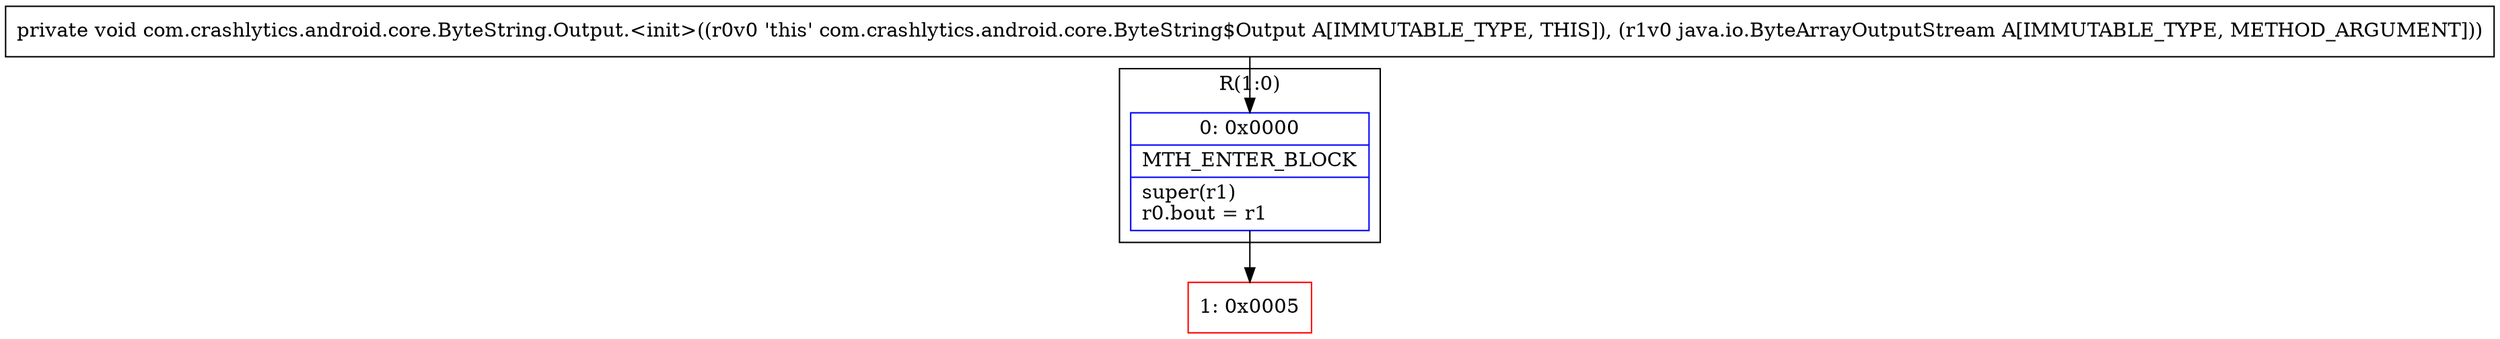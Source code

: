 digraph "CFG forcom.crashlytics.android.core.ByteString.Output.\<init\>(Ljava\/io\/ByteArrayOutputStream;)V" {
subgraph cluster_Region_2088022028 {
label = "R(1:0)";
node [shape=record,color=blue];
Node_0 [shape=record,label="{0\:\ 0x0000|MTH_ENTER_BLOCK\l|super(r1)\lr0.bout = r1\l}"];
}
Node_1 [shape=record,color=red,label="{1\:\ 0x0005}"];
MethodNode[shape=record,label="{private void com.crashlytics.android.core.ByteString.Output.\<init\>((r0v0 'this' com.crashlytics.android.core.ByteString$Output A[IMMUTABLE_TYPE, THIS]), (r1v0 java.io.ByteArrayOutputStream A[IMMUTABLE_TYPE, METHOD_ARGUMENT])) }"];
MethodNode -> Node_0;
Node_0 -> Node_1;
}

